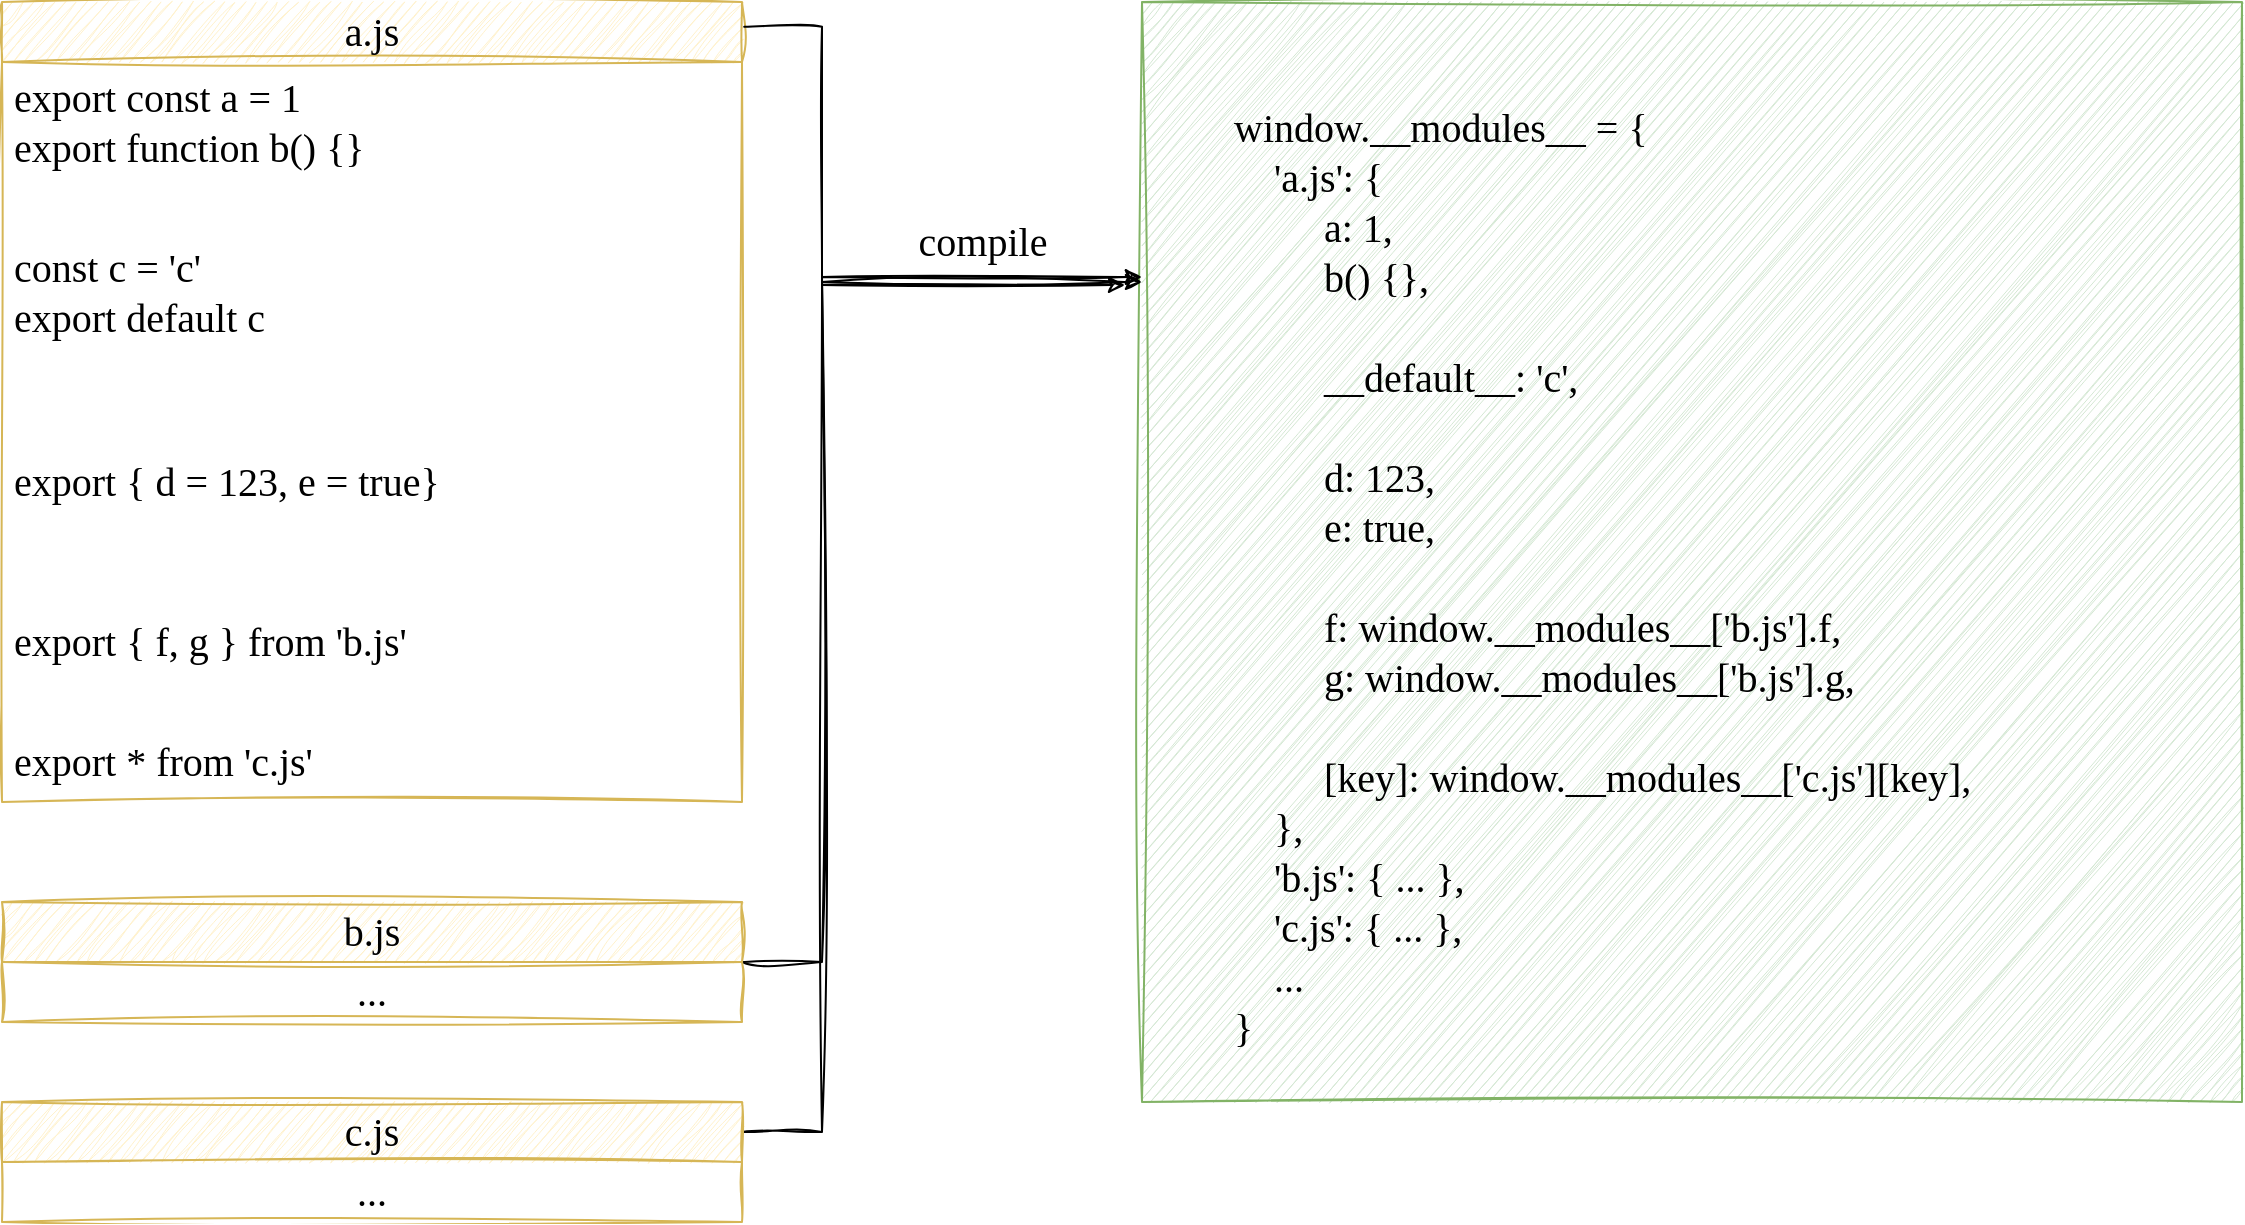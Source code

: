 <mxfile version="21.7.1" type="github">
  <diagram name="Page-1" id="kltpETyp6ktUoRGK4CSb">
    <mxGraphModel dx="1629" dy="960" grid="1" gridSize="10" guides="1" tooltips="1" connect="1" arrows="1" fold="1" page="1" pageScale="1" pageWidth="827" pageHeight="1169" math="0" shadow="0">
      <root>
        <mxCell id="0" />
        <mxCell id="1" parent="0" />
        <mxCell id="sBol7n5pafzCE7PvQ6kI-10" value="&lt;font face=&quot;Comic Sans MS&quot;&gt;a.js&lt;/font&gt;" style="swimlane;fontStyle=0;childLayout=stackLayout;horizontal=1;startSize=30;horizontalStack=0;resizeParent=1;resizeParentMax=0;resizeLast=0;collapsible=1;marginBottom=0;whiteSpace=wrap;html=1;sketch=1;hachureGap=4;jiggle=2;curveFitting=1;fontFamily=Architects Daughter;fontSource=https%3A%2F%2Ffonts.googleapis.com%2Fcss%3Ffamily%3DArchitects%2BDaughter;fontSize=20;fillColor=#fff2cc;strokeColor=#d6b656;" vertex="1" parent="1">
          <mxGeometry x="250" y="200" width="370" height="400" as="geometry" />
        </mxCell>
        <mxCell id="sBol7n5pafzCE7PvQ6kI-11" value="&lt;font face=&quot;Comic Sans MS&quot;&gt;export const a = 1&lt;br&gt;export function b() {}&lt;br&gt;&lt;/font&gt;" style="text;strokeColor=none;fillColor=none;align=left;verticalAlign=middle;spacingLeft=4;spacingRight=4;overflow=hidden;points=[[0,0.5],[1,0.5]];portConstraint=eastwest;rotatable=0;whiteSpace=wrap;html=1;fontSize=20;fontFamily=Architects Daughter;" vertex="1" parent="sBol7n5pafzCE7PvQ6kI-10">
          <mxGeometry y="30" width="370" height="60" as="geometry" />
        </mxCell>
        <mxCell id="sBol7n5pafzCE7PvQ6kI-14" value="&lt;font face=&quot;Comic Sans MS&quot;&gt;const c = &#39;c&#39;&lt;br&gt;export default c&lt;/font&gt;" style="text;strokeColor=none;fillColor=none;align=left;verticalAlign=middle;spacingLeft=4;spacingRight=4;overflow=hidden;points=[[0,0.5],[1,0.5]];portConstraint=eastwest;rotatable=0;whiteSpace=wrap;html=1;fontSize=20;fontFamily=Architects Daughter;" vertex="1" parent="sBol7n5pafzCE7PvQ6kI-10">
          <mxGeometry y="90" width="370" height="110" as="geometry" />
        </mxCell>
        <mxCell id="sBol7n5pafzCE7PvQ6kI-17" value="&lt;font face=&quot;Comic Sans MS&quot;&gt;export { d = 123, e = true}&lt;/font&gt;" style="text;strokeColor=none;fillColor=none;align=left;verticalAlign=middle;spacingLeft=4;spacingRight=4;overflow=hidden;points=[[0,0.5],[1,0.5]];portConstraint=eastwest;rotatable=0;whiteSpace=wrap;html=1;fontSize=20;fontFamily=Architects Daughter;" vertex="1" parent="sBol7n5pafzCE7PvQ6kI-10">
          <mxGeometry y="200" width="370" height="80" as="geometry" />
        </mxCell>
        <mxCell id="sBol7n5pafzCE7PvQ6kI-15" value="&lt;font face=&quot;Comic Sans MS&quot;&gt;export { f, g } from &#39;b.js&#39;&lt;/font&gt;" style="text;strokeColor=none;fillColor=none;align=left;verticalAlign=middle;spacingLeft=4;spacingRight=4;overflow=hidden;points=[[0,0.5],[1,0.5]];portConstraint=eastwest;rotatable=0;whiteSpace=wrap;html=1;fontSize=20;fontFamily=Architects Daughter;" vertex="1" parent="sBol7n5pafzCE7PvQ6kI-10">
          <mxGeometry y="280" width="370" height="80" as="geometry" />
        </mxCell>
        <mxCell id="sBol7n5pafzCE7PvQ6kI-13" value="&lt;font face=&quot;Comic Sans MS&quot;&gt;export * from &#39;c.js&#39;&lt;/font&gt;" style="text;strokeColor=none;fillColor=none;align=left;verticalAlign=middle;spacingLeft=4;spacingRight=4;overflow=hidden;points=[[0,0.5],[1,0.5]];portConstraint=eastwest;rotatable=0;whiteSpace=wrap;html=1;fontSize=20;fontFamily=Architects Daughter;" vertex="1" parent="sBol7n5pafzCE7PvQ6kI-10">
          <mxGeometry y="360" width="370" height="40" as="geometry" />
        </mxCell>
        <mxCell id="sBol7n5pafzCE7PvQ6kI-19" style="edgeStyle=orthogonalEdgeStyle;rounded=0;sketch=1;hachureGap=4;jiggle=2;curveFitting=1;orthogonalLoop=1;jettySize=auto;html=1;exitX=1.003;exitY=0.031;exitDx=0;exitDy=0;entryX=0.003;entryY=0.363;entryDx=0;entryDy=0;entryPerimeter=0;fontFamily=Architects Daughter;fontSource=https%3A%2F%2Ffonts.googleapis.com%2Fcss%3Ffamily%3DArchitects%2BDaughter;fontSize=16;exitPerimeter=0;" edge="1" parent="1" source="sBol7n5pafzCE7PvQ6kI-10">
          <mxGeometry relative="1" as="geometry">
            <mxPoint x="811.53" y="341.5" as="targetPoint" />
            <Array as="points">
              <mxPoint x="660" y="212" />
              <mxPoint x="660" y="342" />
            </Array>
          </mxGeometry>
        </mxCell>
        <mxCell id="sBol7n5pafzCE7PvQ6kI-20" value="&lt;font face=&quot;Comic Sans MS&quot;&gt;compile&lt;/font&gt;" style="edgeLabel;html=1;align=center;verticalAlign=middle;resizable=0;points=[];fontSize=20;fontFamily=Architects Daughter;labelBackgroundColor=#FFFFFF;" vertex="1" connectable="0" parent="sBol7n5pafzCE7PvQ6kI-19">
          <mxGeometry x="-0.009" y="1" relative="1" as="geometry">
            <mxPoint x="79" y="-12" as="offset" />
          </mxGeometry>
        </mxCell>
        <mxCell id="sBol7n5pafzCE7PvQ6kI-23" value="" style="rounded=0;whiteSpace=wrap;html=1;sketch=1;hachureGap=4;jiggle=2;curveFitting=1;fontFamily=Architects Daughter;fontSource=https%3A%2F%2Ffonts.googleapis.com%2Fcss%3Ffamily%3DArchitects%2BDaughter;fontSize=20;fillColor=#d5e8d4;strokeColor=#82b366;" vertex="1" parent="1">
          <mxGeometry x="820" y="200" width="550" height="550" as="geometry" />
        </mxCell>
        <mxCell id="sBol7n5pafzCE7PvQ6kI-21" value="&lt;font face=&quot;Comic Sans MS&quot;&gt;window.__modules__ = {&lt;br&gt;&amp;nbsp; &amp;nbsp; &#39;a.js&#39;: {&lt;br&gt;&amp;nbsp; &amp;nbsp; &amp;nbsp; &amp;nbsp; &amp;nbsp;a: 1,&lt;br&gt;&amp;nbsp; &amp;nbsp; &amp;nbsp; &amp;nbsp; &amp;nbsp;b() {},&lt;br&gt;&lt;br&gt;&amp;nbsp; &amp;nbsp; &amp;nbsp; &amp;nbsp; &amp;nbsp;__default__: &#39;c&#39;,&lt;br&gt;&lt;br&gt;&amp;nbsp; &amp;nbsp; &amp;nbsp; &amp;nbsp; &amp;nbsp;d: 123,&lt;br&gt;&amp;nbsp; &amp;nbsp; &amp;nbsp; &amp;nbsp; &amp;nbsp;e: true,&lt;br&gt;&lt;br&gt;&amp;nbsp; &amp;nbsp; &amp;nbsp; &amp;nbsp; &amp;nbsp;f: window.__modules__[&#39;b.js&#39;].f,&lt;br&gt;&amp;nbsp; &amp;nbsp; &amp;nbsp; &amp;nbsp; &amp;nbsp;g: window.__modules__[&#39;b.js&#39;].g,&lt;br&gt;&lt;br&gt;&amp;nbsp; &amp;nbsp; &amp;nbsp; &amp;nbsp; &amp;nbsp;[key]:&amp;nbsp;window.__modules__[&#39;c.js&#39;][key],&lt;br&gt;&amp;nbsp; &amp;nbsp; },&lt;br&gt;&amp;nbsp; &amp;nbsp; &#39;b.js&#39;: { ... },&lt;br&gt;&amp;nbsp; &amp;nbsp; &#39;c.js&#39;: { ... },&lt;br&gt;&amp;nbsp; &amp;nbsp; ...&lt;br&gt;}&lt;br&gt;&lt;br&gt;&lt;/font&gt;" style="text;html=1;strokeColor=none;fillColor=none;align=left;verticalAlign=middle;whiteSpace=wrap;rounded=0;fontSize=20;fontFamily=Architects Daughter;" vertex="1" parent="1">
          <mxGeometry x="864" y="288.75" width="463" height="422.5" as="geometry" />
        </mxCell>
        <mxCell id="sBol7n5pafzCE7PvQ6kI-31" style="edgeStyle=orthogonalEdgeStyle;rounded=0;sketch=1;hachureGap=4;jiggle=2;curveFitting=1;orthogonalLoop=1;jettySize=auto;html=1;exitX=1;exitY=0.25;exitDx=0;exitDy=0;fontFamily=Architects Daughter;fontSource=https%3A%2F%2Ffonts.googleapis.com%2Fcss%3Ffamily%3DArchitects%2BDaughter;fontSize=16;" edge="1" parent="1" source="sBol7n5pafzCE7PvQ6kI-28">
          <mxGeometry relative="1" as="geometry">
            <mxPoint x="820" y="340" as="targetPoint" />
            <Array as="points">
              <mxPoint x="660" y="765" />
              <mxPoint x="660" y="340" />
            </Array>
          </mxGeometry>
        </mxCell>
        <mxCell id="sBol7n5pafzCE7PvQ6kI-33" style="edgeStyle=orthogonalEdgeStyle;rounded=0;sketch=1;hachureGap=4;jiggle=2;curveFitting=1;orthogonalLoop=1;jettySize=auto;html=1;exitX=1;exitY=0.5;exitDx=0;exitDy=0;entryX=0;entryY=0.25;entryDx=0;entryDy=0;fontFamily=Architects Daughter;fontSource=https%3A%2F%2Ffonts.googleapis.com%2Fcss%3Ffamily%3DArchitects%2BDaughter;fontSize=16;" edge="1" parent="1" source="sBol7n5pafzCE7PvQ6kI-24" target="sBol7n5pafzCE7PvQ6kI-23">
          <mxGeometry relative="1" as="geometry">
            <Array as="points">
              <mxPoint x="660" y="680" />
              <mxPoint x="660" y="338" />
            </Array>
          </mxGeometry>
        </mxCell>
        <mxCell id="sBol7n5pafzCE7PvQ6kI-24" value="&lt;font face=&quot;Comic Sans MS&quot;&gt;b.js&lt;/font&gt;" style="swimlane;fontStyle=0;childLayout=stackLayout;horizontal=1;startSize=30;horizontalStack=0;resizeParent=1;resizeParentMax=0;resizeLast=0;collapsible=1;marginBottom=0;whiteSpace=wrap;html=1;sketch=1;hachureGap=4;jiggle=2;curveFitting=1;fontFamily=Architects Daughter;fontSource=https%3A%2F%2Ffonts.googleapis.com%2Fcss%3Ffamily%3DArchitects%2BDaughter;fontSize=20;fillColor=#fff2cc;strokeColor=#d6b656;" vertex="1" parent="1">
          <mxGeometry x="250" y="650" width="370" height="60" as="geometry" />
        </mxCell>
        <mxCell id="sBol7n5pafzCE7PvQ6kI-25" value="&lt;font face=&quot;Comic Sans MS&quot;&gt;...&lt;/font&gt;" style="text;strokeColor=none;fillColor=none;align=center;verticalAlign=middle;spacingLeft=4;spacingRight=4;overflow=hidden;points=[[0,0.5],[1,0.5]];portConstraint=eastwest;rotatable=0;whiteSpace=wrap;html=1;fontSize=20;fontFamily=Architects Daughter;" vertex="1" parent="sBol7n5pafzCE7PvQ6kI-24">
          <mxGeometry y="30" width="370" height="30" as="geometry" />
        </mxCell>
        <mxCell id="sBol7n5pafzCE7PvQ6kI-28" value="&lt;font face=&quot;Comic Sans MS&quot;&gt;c.js&lt;/font&gt;" style="swimlane;fontStyle=0;childLayout=stackLayout;horizontal=1;startSize=30;horizontalStack=0;resizeParent=1;resizeParentMax=0;resizeLast=0;collapsible=1;marginBottom=0;whiteSpace=wrap;html=1;sketch=1;hachureGap=4;jiggle=2;curveFitting=1;fontFamily=Architects Daughter;fontSource=https%3A%2F%2Ffonts.googleapis.com%2Fcss%3Ffamily%3DArchitects%2BDaughter;fontSize=20;fillColor=#fff2cc;strokeColor=#d6b656;" vertex="1" parent="1">
          <mxGeometry x="250" y="750" width="370" height="60" as="geometry" />
        </mxCell>
        <mxCell id="sBol7n5pafzCE7PvQ6kI-29" value="&lt;font face=&quot;Comic Sans MS&quot;&gt;...&lt;/font&gt;" style="text;strokeColor=none;fillColor=none;align=center;verticalAlign=middle;spacingLeft=4;spacingRight=4;overflow=hidden;points=[[0,0.5],[1,0.5]];portConstraint=eastwest;rotatable=0;whiteSpace=wrap;html=1;fontSize=20;fontFamily=Architects Daughter;" vertex="1" parent="sBol7n5pafzCE7PvQ6kI-28">
          <mxGeometry y="30" width="370" height="30" as="geometry" />
        </mxCell>
      </root>
    </mxGraphModel>
  </diagram>
</mxfile>
